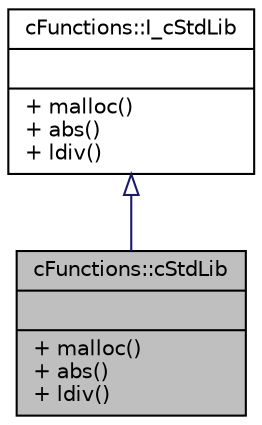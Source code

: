 digraph "cFunctions::cStdLib"
{
 // INTERACTIVE_SVG=YES
 // LATEX_PDF_SIZE
  edge [fontname="Helvetica",fontsize="10",labelfontname="Helvetica",labelfontsize="10"];
  node [fontname="Helvetica",fontsize="10",shape=record];
  Node0 [label="{cFunctions::cStdLib\n||+ malloc()\l+ abs()\l+ ldiv()\l}",height=0.2,width=0.4,color="black", fillcolor="grey75", style="filled", fontcolor="black",tooltip="Class header for stdlib wrapper."];
  Node1 -> Node0 [dir="back",color="midnightblue",fontsize="10",style="solid",arrowtail="onormal",fontname="Helvetica"];
  Node1 [label="{cFunctions::I_cStdLib\n||+ malloc()\l+ abs()\l+ ldiv()\l}",height=0.2,width=0.4,color="black", fillcolor="white", style="filled",URL="$d8/d3a/classcFunctions_1_1I__cStdLib.html",tooltip="cstdlib interface for mocking"];
}
